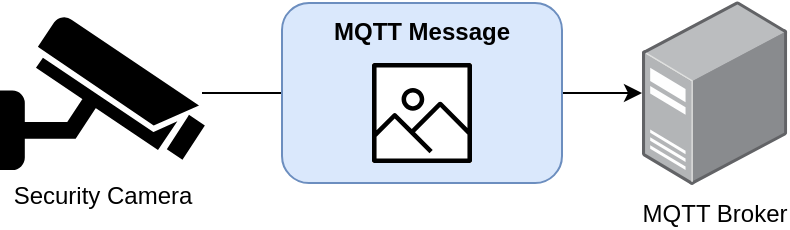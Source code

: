 <mxfile version="13.3.5" type="device"><diagram id="dTK1l-VmhSGcJMsnTMUg" name="Page-1"><mxGraphModel dx="739" dy="546" grid="1" gridSize="10" guides="1" tooltips="1" connect="1" arrows="1" fold="1" page="1" pageScale="1" pageWidth="1169" pageHeight="827" math="0" shadow="0"><root><mxCell id="0"/><mxCell id="1" parent="0"/><mxCell id="5vp38nmSwotDen86_nsZ-1" value="Security Camera" style="verticalAlign=top;verticalLabelPosition=bottom;labelPosition=center;align=center;html=1;outlineConnect=0;gradientColor=none;gradientDirection=north;strokeWidth=2;shape=mxgraph.networks.security_camera;fillColor=#000000;" vertex="1" parent="1"><mxGeometry x="200" y="280" width="100" height="75" as="geometry"/></mxCell><mxCell id="5vp38nmSwotDen86_nsZ-3" value="MQTT Broker" style="points=[];aspect=fixed;html=1;align=center;shadow=0;dashed=0;image;image=img/lib/allied_telesis/computer_and_terminals/Server_Desktop.svg;strokeColor=#000000;fillColor=#000000;" vertex="1" parent="1"><mxGeometry x="520" y="271.48" width="72.6" height="92.03" as="geometry"/></mxCell><mxCell id="5vp38nmSwotDen86_nsZ-4" value="" style="endArrow=classic;html=1;" edge="1" parent="1" source="5vp38nmSwotDen86_nsZ-1" target="5vp38nmSwotDen86_nsZ-3"><mxGeometry width="50" height="50" relative="1" as="geometry"><mxPoint x="400" y="340" as="sourcePoint"/><mxPoint x="450" y="290" as="targetPoint"/></mxGeometry></mxCell><mxCell id="5vp38nmSwotDen86_nsZ-5" value="MQTT Message" style="rounded=1;whiteSpace=wrap;html=1;fillColor=#dae8fc;strokeColor=#6c8ebf;verticalAlign=top;fontStyle=1" vertex="1" parent="1"><mxGeometry x="340" y="272.5" width="140" height="90" as="geometry"/></mxCell><mxCell id="5vp38nmSwotDen86_nsZ-9" value="" style="group" vertex="1" connectable="0" parent="1"><mxGeometry x="385" y="302.5" width="50" height="50" as="geometry"/></mxCell><mxCell id="5vp38nmSwotDen86_nsZ-8" value="" style="rounded=0;whiteSpace=wrap;html=1;strokeColor=none;fillColor=#FFFFFF;" vertex="1" parent="5vp38nmSwotDen86_nsZ-9"><mxGeometry width="50" height="50" as="geometry"/></mxCell><mxCell id="5vp38nmSwotDen86_nsZ-7" value="" style="outlineConnect=0;fontColor=#232F3E;gradientColor=none;strokeColor=none;dashed=0;verticalLabelPosition=bottom;verticalAlign=top;align=center;html=1;fontSize=12;fontStyle=0;aspect=fixed;pointerEvents=1;shape=mxgraph.aws4.container_registry_image;fillColor=#000000;" vertex="1" parent="5vp38nmSwotDen86_nsZ-9"><mxGeometry width="50" height="50" as="geometry"/></mxCell></root></mxGraphModel></diagram></mxfile>